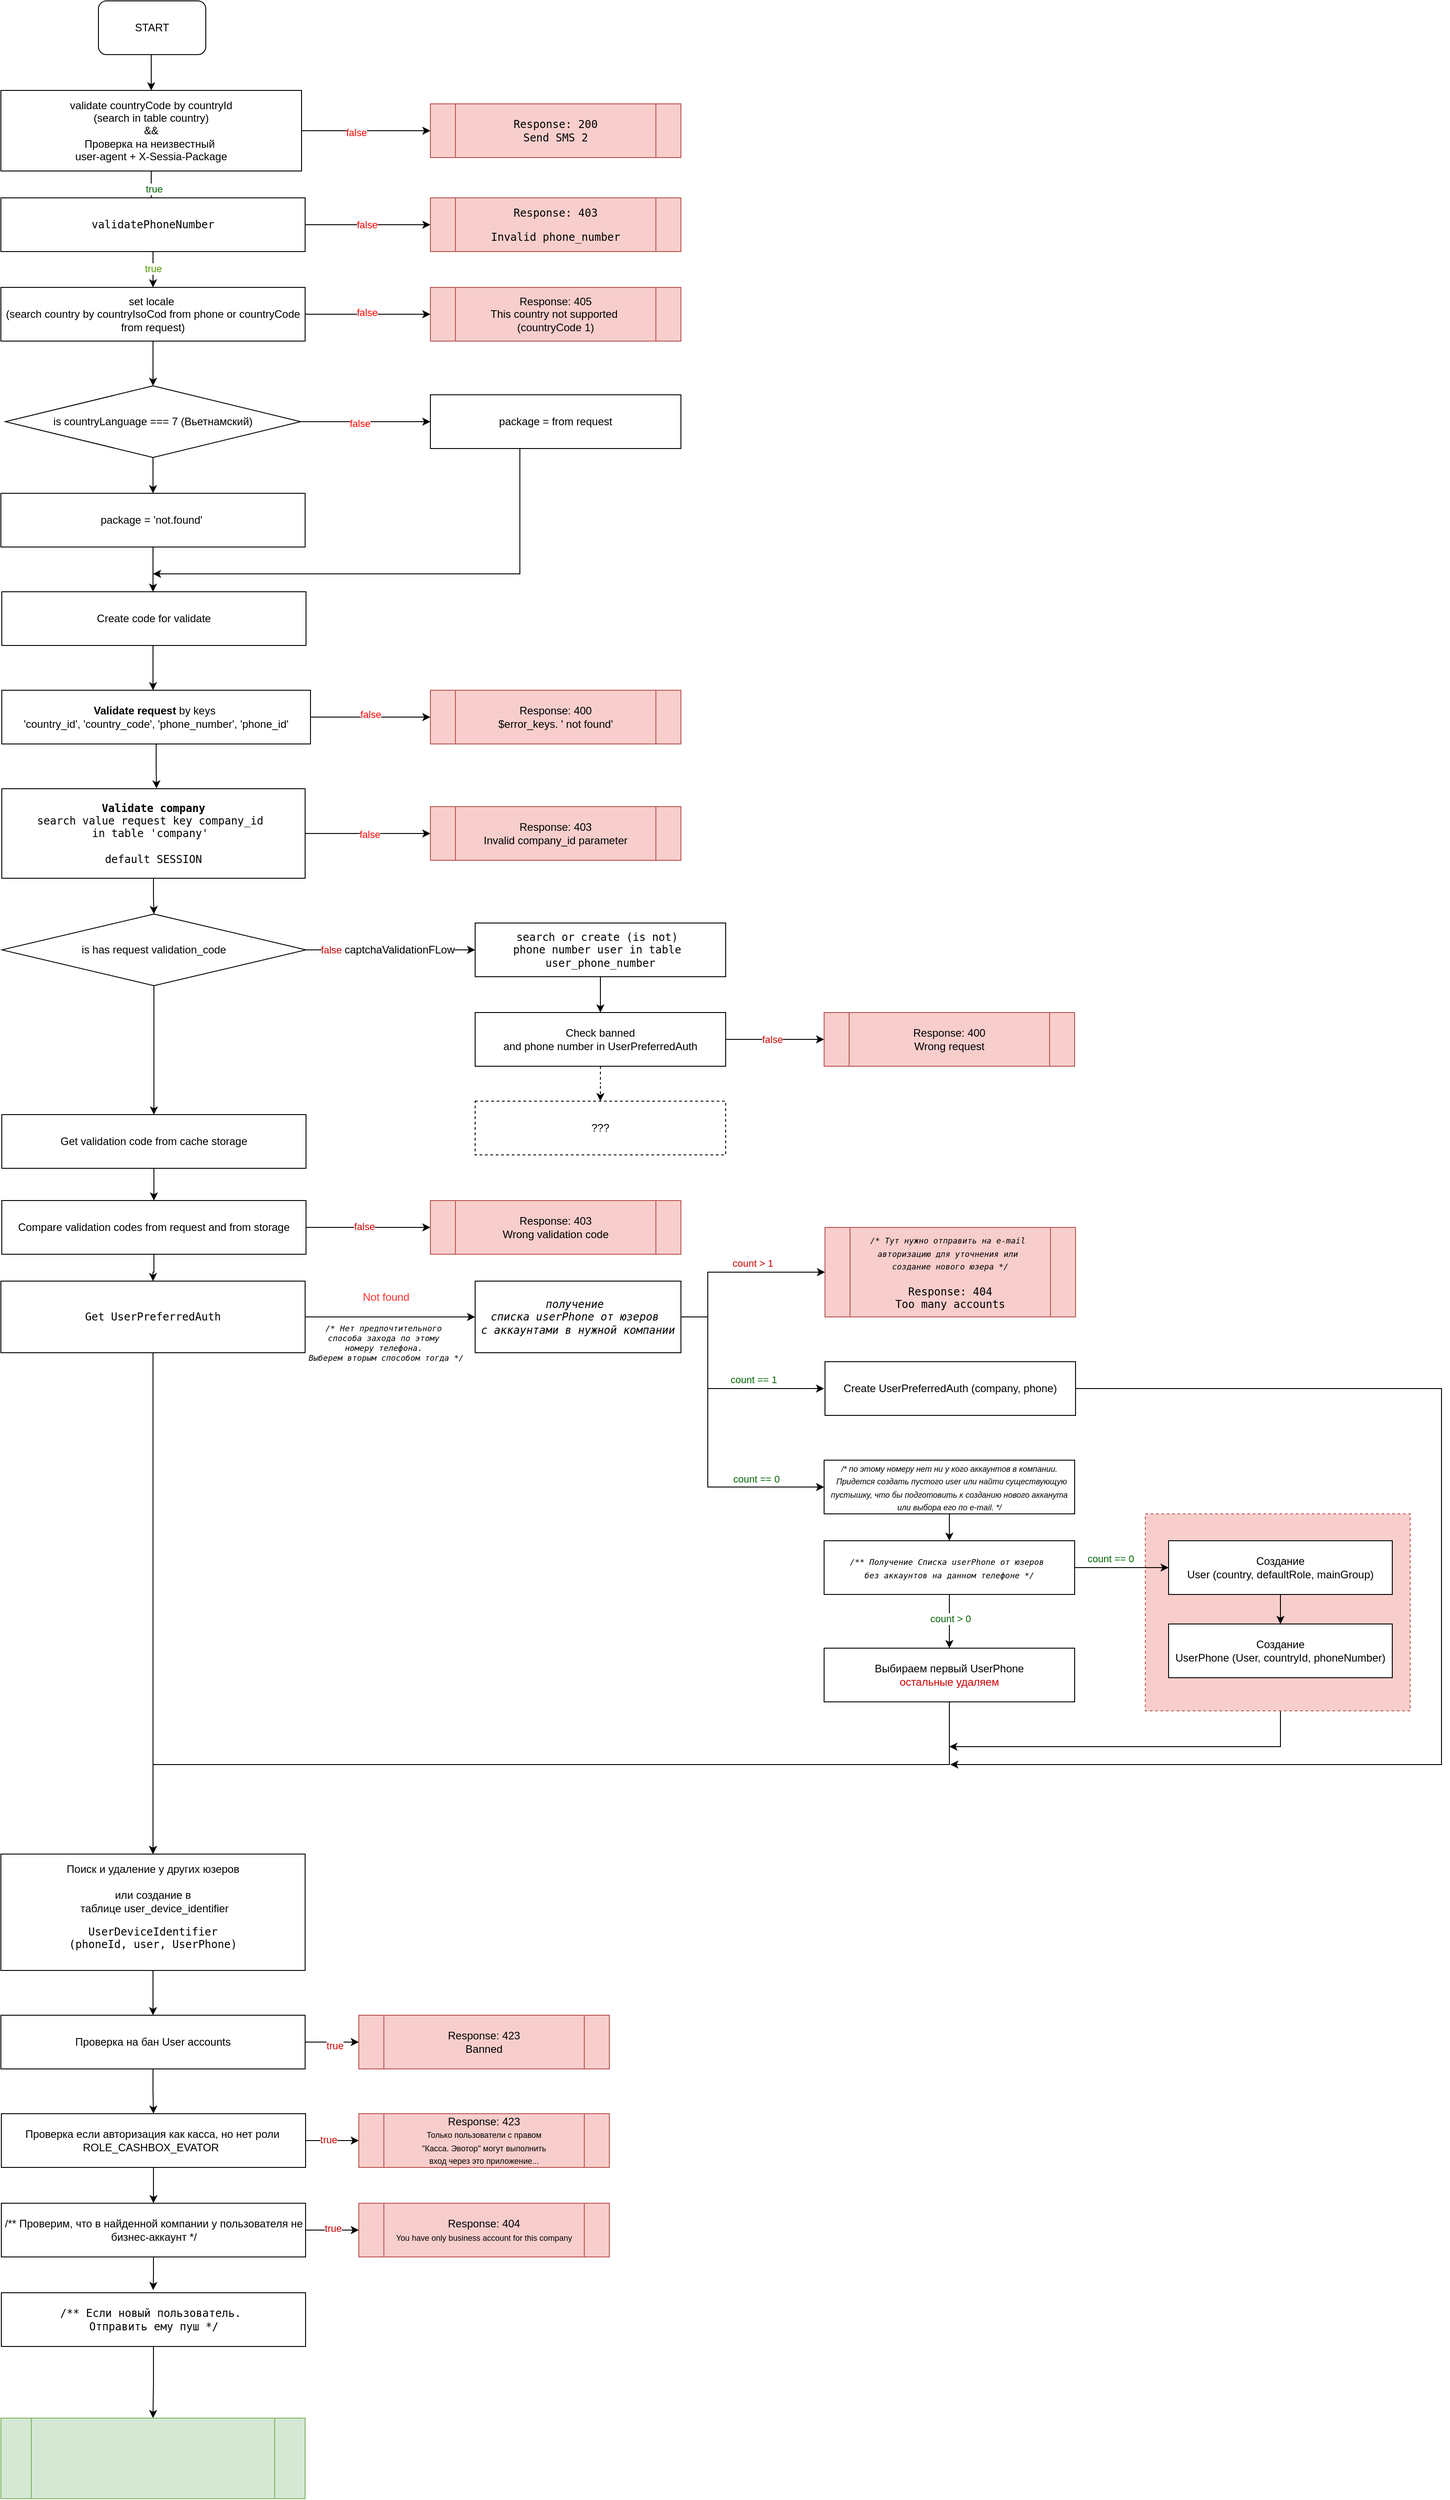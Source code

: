 <mxfile version="24.8.1">
  <diagram name="Страница — 1" id="_GZVtZzYuqf9SnXZZn6D">
    <mxGraphModel dx="1461" dy="2037" grid="1" gridSize="10" guides="1" tooltips="1" connect="1" arrows="1" fold="1" page="1" pageScale="1" pageWidth="827" pageHeight="1169" math="0" shadow="0">
      <root>
        <mxCell id="0" />
        <mxCell id="1" parent="0" />
        <mxCell id="om7WiGzX-cjyccD9I0Nw-103" style="edgeStyle=orthogonalEdgeStyle;rounded=0;orthogonalLoop=1;jettySize=auto;html=1;" edge="1" parent="1">
          <mxGeometry relative="1" as="geometry">
            <mxPoint x="1100" y="1890" as="targetPoint" />
            <mxPoint x="1481.941" y="1830" as="sourcePoint" />
            <Array as="points">
              <mxPoint x="1470" y="1830" />
              <mxPoint x="1470" y="1890" />
            </Array>
          </mxGeometry>
        </mxCell>
        <mxCell id="om7WiGzX-cjyccD9I0Nw-96" value="" style="rounded=0;whiteSpace=wrap;html=1;dashed=1;fillColor=#f8cecc;strokeColor=#b85450;" vertex="1" parent="1">
          <mxGeometry x="1319" y="1630" width="296" height="220" as="geometry" />
        </mxCell>
        <mxCell id="om7WiGzX-cjyccD9I0Nw-3" style="edgeStyle=orthogonalEdgeStyle;rounded=0;orthogonalLoop=1;jettySize=auto;html=1;entryX=0;entryY=0.5;entryDx=0;entryDy=0;" edge="1" parent="1" source="om7WiGzX-cjyccD9I0Nw-1" target="om7WiGzX-cjyccD9I0Nw-2">
          <mxGeometry relative="1" as="geometry" />
        </mxCell>
        <mxCell id="om7WiGzX-cjyccD9I0Nw-4" value="&lt;font color=&quot;#ff0000&quot;&gt;false&lt;/font&gt;" style="edgeLabel;html=1;align=center;verticalAlign=middle;resizable=0;points=[];" vertex="1" connectable="0" parent="om7WiGzX-cjyccD9I0Nw-3">
          <mxGeometry x="-0.151" y="-1" relative="1" as="geometry">
            <mxPoint y="1" as="offset" />
          </mxGeometry>
        </mxCell>
        <mxCell id="om7WiGzX-cjyccD9I0Nw-10" style="edgeStyle=orthogonalEdgeStyle;rounded=0;orthogonalLoop=1;jettySize=auto;html=1;exitX=0.5;exitY=1;exitDx=0;exitDy=0;" edge="1" parent="1" source="om7WiGzX-cjyccD9I0Nw-1">
          <mxGeometry relative="1" as="geometry">
            <mxPoint x="208" y="190" as="targetPoint" />
          </mxGeometry>
        </mxCell>
        <mxCell id="om7WiGzX-cjyccD9I0Nw-11" value="&lt;font color=&quot;#006600&quot;&gt;true&lt;/font&gt;" style="edgeLabel;html=1;align=center;verticalAlign=middle;resizable=0;points=[];" vertex="1" connectable="0" parent="om7WiGzX-cjyccD9I0Nw-10">
          <mxGeometry x="0.123" y="2" relative="1" as="geometry">
            <mxPoint y="-14" as="offset" />
          </mxGeometry>
        </mxCell>
        <mxCell id="om7WiGzX-cjyccD9I0Nw-1" value="validate countryCode by&amp;nbsp;countryId &lt;br&gt;(search in table&amp;nbsp;country&lt;span style=&quot;background-color: initial;&quot;&gt;)&lt;br&gt;&lt;/span&gt;&amp;amp;&amp;amp;&lt;br&gt;&lt;span style=&quot;background-color: initial;&quot;&gt;Проверка на неизвестный&amp;nbsp;&lt;br&gt;&lt;/span&gt;&lt;span style=&quot;background-color: initial;&quot;&gt;user-agent + X-Sessia-Package&lt;/span&gt;" style="rounded=0;whiteSpace=wrap;html=1;align=center;" vertex="1" parent="1">
          <mxGeometry x="40" y="40" width="336" height="90" as="geometry" />
        </mxCell>
        <mxCell id="om7WiGzX-cjyccD9I0Nw-2" value="&lt;div style=&quot;&quot;&gt;&lt;pre style=&quot;&quot;&gt;Response: 200&lt;br&gt;Send SMS 2&lt;/pre&gt;&lt;/div&gt;" style="shape=process;whiteSpace=wrap;html=1;backgroundOutline=1;fillColor=#f8cecc;strokeColor=#b85450;" vertex="1" parent="1">
          <mxGeometry x="520" y="55" width="280" height="60" as="geometry" />
        </mxCell>
        <mxCell id="om7WiGzX-cjyccD9I0Nw-7" style="edgeStyle=orthogonalEdgeStyle;rounded=0;orthogonalLoop=1;jettySize=auto;html=1;entryX=0;entryY=0.5;entryDx=0;entryDy=0;" edge="1" parent="1" source="om7WiGzX-cjyccD9I0Nw-5" target="om7WiGzX-cjyccD9I0Nw-6">
          <mxGeometry relative="1" as="geometry" />
        </mxCell>
        <mxCell id="om7WiGzX-cjyccD9I0Nw-8" value="&lt;font color=&quot;#ff0000&quot;&gt;false&lt;/font&gt;" style="edgeLabel;html=1;align=center;verticalAlign=middle;resizable=0;points=[];" vertex="1" connectable="0" parent="om7WiGzX-cjyccD9I0Nw-7">
          <mxGeometry x="-0.014" y="1" relative="1" as="geometry">
            <mxPoint y="1" as="offset" />
          </mxGeometry>
        </mxCell>
        <mxCell id="om7WiGzX-cjyccD9I0Nw-13" value="" style="edgeStyle=orthogonalEdgeStyle;rounded=0;orthogonalLoop=1;jettySize=auto;html=1;" edge="1" parent="1" source="om7WiGzX-cjyccD9I0Nw-5" target="om7WiGzX-cjyccD9I0Nw-12">
          <mxGeometry relative="1" as="geometry" />
        </mxCell>
        <mxCell id="om7WiGzX-cjyccD9I0Nw-14" value="&lt;font color=&quot;#4d9900&quot;&gt;true&lt;/font&gt;" style="edgeLabel;html=1;align=center;verticalAlign=middle;resizable=0;points=[];" vertex="1" connectable="0" parent="om7WiGzX-cjyccD9I0Nw-13">
          <mxGeometry x="-0.089" relative="1" as="geometry">
            <mxPoint y="1" as="offset" />
          </mxGeometry>
        </mxCell>
        <mxCell id="om7WiGzX-cjyccD9I0Nw-5" value="&lt;div style=&quot;&quot;&gt;&lt;pre style=&quot;&quot;&gt;validatePhoneNumber&lt;/pre&gt;&lt;/div&gt;" style="rounded=0;whiteSpace=wrap;html=1;" vertex="1" parent="1">
          <mxGeometry x="40" y="160" width="340" height="60" as="geometry" />
        </mxCell>
        <mxCell id="om7WiGzX-cjyccD9I0Nw-6" value="&lt;div style=&quot;&quot;&gt;&lt;pre style=&quot;&quot;&gt;Response: 403&lt;br&gt;&lt;div style=&quot;&quot;&gt;&lt;pre style=&quot;&quot;&gt;Invalid phone_number&lt;/pre&gt;&lt;/div&gt;&lt;/pre&gt;&lt;/div&gt;" style="shape=process;whiteSpace=wrap;html=1;backgroundOutline=1;fillColor=#f8cecc;strokeColor=#b85450;" vertex="1" parent="1">
          <mxGeometry x="520" y="160" width="280" height="60" as="geometry" />
        </mxCell>
        <mxCell id="om7WiGzX-cjyccD9I0Nw-16" style="edgeStyle=orthogonalEdgeStyle;rounded=0;orthogonalLoop=1;jettySize=auto;html=1;exitX=1;exitY=0.5;exitDx=0;exitDy=0;entryX=0;entryY=0.5;entryDx=0;entryDy=0;" edge="1" parent="1" source="om7WiGzX-cjyccD9I0Nw-12" target="om7WiGzX-cjyccD9I0Nw-15">
          <mxGeometry relative="1" as="geometry" />
        </mxCell>
        <mxCell id="om7WiGzX-cjyccD9I0Nw-17" value="&lt;font color=&quot;#ff0000&quot;&gt;false&lt;/font&gt;" style="edgeLabel;html=1;align=center;verticalAlign=middle;resizable=0;points=[];" vertex="1" connectable="0" parent="om7WiGzX-cjyccD9I0Nw-16">
          <mxGeometry x="-0.015" y="2" relative="1" as="geometry">
            <mxPoint as="offset" />
          </mxGeometry>
        </mxCell>
        <mxCell id="om7WiGzX-cjyccD9I0Nw-22" style="edgeStyle=orthogonalEdgeStyle;rounded=0;orthogonalLoop=1;jettySize=auto;html=1;entryX=0.5;entryY=0;entryDx=0;entryDy=0;" edge="1" parent="1" source="om7WiGzX-cjyccD9I0Nw-12" target="om7WiGzX-cjyccD9I0Nw-21">
          <mxGeometry relative="1" as="geometry" />
        </mxCell>
        <mxCell id="om7WiGzX-cjyccD9I0Nw-12" value="&lt;div style=&quot;text-align: center;&quot;&gt;&lt;span style=&quot;background-color: initial;&quot;&gt;set locale&amp;nbsp;&lt;/span&gt;&lt;/div&gt;&lt;div style=&quot;text-align: center;&quot;&gt;&lt;span style=&quot;background-color: initial;&quot;&gt;(search country by&amp;nbsp;&lt;/span&gt;&lt;span style=&quot;background-color: initial;&quot;&gt;countryIsoCod from phone or&amp;nbsp;&lt;/span&gt;&lt;span style=&quot;background-color: initial;&quot;&gt;countryCode from request&lt;/span&gt;&lt;span style=&quot;background-color: initial;&quot;&gt;)&lt;/span&gt;&lt;/div&gt;" style="rounded=0;whiteSpace=wrap;html=1;" vertex="1" parent="1">
          <mxGeometry x="40" y="260" width="340" height="60" as="geometry" />
        </mxCell>
        <mxCell id="om7WiGzX-cjyccD9I0Nw-15" value="Response: 405&lt;br&gt;&lt;span style=&quot;background-color: initial;&quot;&gt;This country not supported&amp;nbsp;&lt;br&gt;&lt;/span&gt;&lt;span style=&quot;background-color: initial;&quot;&gt;(countryCode 1)&lt;/span&gt;" style="shape=process;whiteSpace=wrap;html=1;backgroundOutline=1;align=center;fillColor=#f8cecc;strokeColor=#b85450;" vertex="1" parent="1">
          <mxGeometry x="520" y="260" width="280" height="60" as="geometry" />
        </mxCell>
        <mxCell id="om7WiGzX-cjyccD9I0Nw-29" style="edgeStyle=orthogonalEdgeStyle;rounded=0;orthogonalLoop=1;jettySize=auto;html=1;" edge="1" parent="1" source="om7WiGzX-cjyccD9I0Nw-18">
          <mxGeometry relative="1" as="geometry">
            <mxPoint x="210" y="580" as="targetPoint" />
            <Array as="points">
              <mxPoint x="620" y="580" />
            </Array>
          </mxGeometry>
        </mxCell>
        <mxCell id="om7WiGzX-cjyccD9I0Nw-18" value="&lt;span style=&quot;background-color: initial;&quot;&gt;package = from request&lt;/span&gt;" style="rounded=0;whiteSpace=wrap;html=1;" vertex="1" parent="1">
          <mxGeometry x="520" y="380" width="280" height="60" as="geometry" />
        </mxCell>
        <mxCell id="om7WiGzX-cjyccD9I0Nw-23" style="edgeStyle=orthogonalEdgeStyle;rounded=0;orthogonalLoop=1;jettySize=auto;html=1;entryX=0;entryY=0.5;entryDx=0;entryDy=0;" edge="1" parent="1" source="om7WiGzX-cjyccD9I0Nw-21" target="om7WiGzX-cjyccD9I0Nw-18">
          <mxGeometry relative="1" as="geometry" />
        </mxCell>
        <mxCell id="om7WiGzX-cjyccD9I0Nw-24" value="&lt;font color=&quot;#ff0000&quot;&gt;false&lt;/font&gt;" style="edgeLabel;html=1;align=center;verticalAlign=middle;resizable=0;points=[];" vertex="1" connectable="0" parent="om7WiGzX-cjyccD9I0Nw-23">
          <mxGeometry x="-0.09" y="-1" relative="1" as="geometry">
            <mxPoint y="1" as="offset" />
          </mxGeometry>
        </mxCell>
        <mxCell id="om7WiGzX-cjyccD9I0Nw-27" style="edgeStyle=orthogonalEdgeStyle;rounded=0;orthogonalLoop=1;jettySize=auto;html=1;" edge="1" parent="1" source="om7WiGzX-cjyccD9I0Nw-21" target="om7WiGzX-cjyccD9I0Nw-26">
          <mxGeometry relative="1" as="geometry" />
        </mxCell>
        <mxCell id="om7WiGzX-cjyccD9I0Nw-21" value="is countryLanguage === 7 (Вьетнамский&lt;span style=&quot;background-color: initial;&quot;&gt;)&lt;/span&gt;" style="rhombus;whiteSpace=wrap;html=1;" vertex="1" parent="1">
          <mxGeometry x="45" y="370" width="330" height="80" as="geometry" />
        </mxCell>
        <mxCell id="om7WiGzX-cjyccD9I0Nw-31" value="" style="edgeStyle=orthogonalEdgeStyle;rounded=0;orthogonalLoop=1;jettySize=auto;html=1;" edge="1" parent="1" source="om7WiGzX-cjyccD9I0Nw-26" target="om7WiGzX-cjyccD9I0Nw-30">
          <mxGeometry relative="1" as="geometry">
            <Array as="points">
              <mxPoint x="210" y="590" />
              <mxPoint x="210" y="590" />
            </Array>
          </mxGeometry>
        </mxCell>
        <mxCell id="om7WiGzX-cjyccD9I0Nw-26" value="&lt;div style=&quot;&quot;&gt;&lt;pre style=&quot;&quot;&gt;&lt;span style=&quot;font-family: Helvetica; text-align: start; white-space: normal;&quot;&gt;package = &#39;not.found&#39;&amp;nbsp;&lt;/span&gt;&lt;br&gt;&lt;/pre&gt;&lt;/div&gt;" style="rounded=0;whiteSpace=wrap;html=1;" vertex="1" parent="1">
          <mxGeometry x="40" y="490" width="340" height="60" as="geometry" />
        </mxCell>
        <mxCell id="om7WiGzX-cjyccD9I0Nw-39" value="" style="edgeStyle=orthogonalEdgeStyle;rounded=0;orthogonalLoop=1;jettySize=auto;html=1;" edge="1" parent="1" source="om7WiGzX-cjyccD9I0Nw-30" target="om7WiGzX-cjyccD9I0Nw-32">
          <mxGeometry relative="1" as="geometry">
            <Array as="points">
              <mxPoint x="210" y="670" />
              <mxPoint x="210" y="670" />
            </Array>
          </mxGeometry>
        </mxCell>
        <mxCell id="om7WiGzX-cjyccD9I0Nw-30" value="Create code for validate" style="rounded=0;whiteSpace=wrap;html=1;" vertex="1" parent="1">
          <mxGeometry x="41" y="600" width="340" height="60" as="geometry" />
        </mxCell>
        <mxCell id="om7WiGzX-cjyccD9I0Nw-34" style="edgeStyle=orthogonalEdgeStyle;rounded=0;orthogonalLoop=1;jettySize=auto;html=1;entryX=0;entryY=0.5;entryDx=0;entryDy=0;" edge="1" parent="1" source="om7WiGzX-cjyccD9I0Nw-32" target="om7WiGzX-cjyccD9I0Nw-33">
          <mxGeometry relative="1" as="geometry" />
        </mxCell>
        <mxCell id="om7WiGzX-cjyccD9I0Nw-35" value="&lt;font color=&quot;#ff0000&quot;&gt;false&lt;/font&gt;" style="edgeLabel;html=1;align=center;verticalAlign=middle;resizable=0;points=[];" vertex="1" connectable="0" parent="om7WiGzX-cjyccD9I0Nw-34">
          <mxGeometry y="3" relative="1" as="geometry">
            <mxPoint as="offset" />
          </mxGeometry>
        </mxCell>
        <mxCell id="om7WiGzX-cjyccD9I0Nw-41" value="" style="edgeStyle=orthogonalEdgeStyle;rounded=0;orthogonalLoop=1;jettySize=auto;html=1;entryX=0.51;entryY=-0.003;entryDx=0;entryDy=0;entryPerimeter=0;" edge="1" parent="1" source="om7WiGzX-cjyccD9I0Nw-32" target="om7WiGzX-cjyccD9I0Nw-40">
          <mxGeometry relative="1" as="geometry" />
        </mxCell>
        <mxCell id="om7WiGzX-cjyccD9I0Nw-32" value="&lt;b&gt;Validate request&lt;/b&gt; by keys&amp;nbsp;&lt;br&gt;&lt;span style=&quot;background-color: initial;&quot;&gt;&#39;country_id&#39;&lt;/span&gt;&lt;span style=&quot;background-color: initial;&quot;&gt;, &lt;/span&gt;&lt;span style=&quot;background-color: initial;&quot;&gt;&#39;country_code&#39;&lt;/span&gt;&lt;span style=&quot;background-color: initial;&quot;&gt;, &lt;/span&gt;&lt;span style=&quot;background-color: initial;&quot;&gt;&#39;phone_number&#39;&lt;/span&gt;&lt;span style=&quot;background-color: initial;&quot;&gt;, &lt;/span&gt;&lt;span style=&quot;background-color: initial;&quot;&gt;&#39;phone_id&#39;&lt;/span&gt;" style="rounded=0;whiteSpace=wrap;html=1;align=center;" vertex="1" parent="1">
          <mxGeometry x="41" y="710" width="345" height="60" as="geometry" />
        </mxCell>
        <mxCell id="om7WiGzX-cjyccD9I0Nw-33" value="Response: 400&lt;br&gt;&lt;span style=&quot;background-color: initial;&quot;&gt;$error_keys. &#39; not found&#39;&lt;/span&gt;" style="shape=process;whiteSpace=wrap;html=1;backgroundOutline=1;align=center;fillColor=#f8cecc;strokeColor=#b85450;" vertex="1" parent="1">
          <mxGeometry x="520" y="710" width="280" height="60" as="geometry" />
        </mxCell>
        <mxCell id="om7WiGzX-cjyccD9I0Nw-43" style="edgeStyle=orthogonalEdgeStyle;rounded=0;orthogonalLoop=1;jettySize=auto;html=1;entryX=0;entryY=0.5;entryDx=0;entryDy=0;" edge="1" parent="1" source="om7WiGzX-cjyccD9I0Nw-40" target="om7WiGzX-cjyccD9I0Nw-42">
          <mxGeometry relative="1" as="geometry" />
        </mxCell>
        <mxCell id="om7WiGzX-cjyccD9I0Nw-44" value="&lt;font color=&quot;#ff0000&quot;&gt;false&lt;/font&gt;" style="edgeLabel;html=1;align=center;verticalAlign=middle;resizable=0;points=[];" vertex="1" connectable="0" parent="om7WiGzX-cjyccD9I0Nw-43">
          <mxGeometry x="0.028" y="-1" relative="1" as="geometry">
            <mxPoint as="offset" />
          </mxGeometry>
        </mxCell>
        <mxCell id="om7WiGzX-cjyccD9I0Nw-48" value="" style="edgeStyle=orthogonalEdgeStyle;rounded=0;orthogonalLoop=1;jettySize=auto;html=1;" edge="1" parent="1" source="om7WiGzX-cjyccD9I0Nw-40" target="om7WiGzX-cjyccD9I0Nw-45">
          <mxGeometry relative="1" as="geometry" />
        </mxCell>
        <mxCell id="om7WiGzX-cjyccD9I0Nw-40" value="&lt;div style=&quot;&quot;&gt;&lt;pre style=&quot;&quot;&gt;&lt;b&gt;Validate company&lt;/b&gt;&lt;br&gt;search value request key company_id &lt;br&gt;in table &#39;company&#39; &lt;br/&gt;&lt;br&gt;default SESSION&lt;/pre&gt;&lt;/div&gt;" style="rounded=0;whiteSpace=wrap;html=1;" vertex="1" parent="1">
          <mxGeometry x="41" y="820" width="339" height="100" as="geometry" />
        </mxCell>
        <mxCell id="om7WiGzX-cjyccD9I0Nw-42" value="Response: 403&lt;br&gt;&lt;span style=&quot;background-color: initial;&quot;&gt;Invalid company_id parameter&lt;/span&gt;" style="shape=process;whiteSpace=wrap;html=1;backgroundOutline=1;align=center;fillColor=#f8cecc;strokeColor=#b85450;" vertex="1" parent="1">
          <mxGeometry x="520" y="840" width="280" height="60" as="geometry" />
        </mxCell>
        <mxCell id="om7WiGzX-cjyccD9I0Nw-49" value="" style="edgeStyle=orthogonalEdgeStyle;rounded=0;orthogonalLoop=1;jettySize=auto;html=1;" edge="1" parent="1" source="om7WiGzX-cjyccD9I0Nw-45" target="om7WiGzX-cjyccD9I0Nw-46">
          <mxGeometry relative="1" as="geometry" />
        </mxCell>
        <mxCell id="om7WiGzX-cjyccD9I0Nw-50" value="&lt;font color=&quot;#cc0000&quot;&gt;false&amp;nbsp;&lt;/font&gt;&lt;span style=&quot;background-color: rgb(251, 251, 251); font-size: 12px;&quot;&gt;captchaValidationFLow&lt;/span&gt;" style="edgeLabel;html=1;align=center;verticalAlign=middle;resizable=0;points=[];" vertex="1" connectable="0" parent="om7WiGzX-cjyccD9I0Nw-49">
          <mxGeometry x="-0.038" relative="1" as="geometry">
            <mxPoint as="offset" />
          </mxGeometry>
        </mxCell>
        <mxCell id="om7WiGzX-cjyccD9I0Nw-52" value="" style="edgeStyle=orthogonalEdgeStyle;rounded=0;orthogonalLoop=1;jettySize=auto;html=1;" edge="1" parent="1" source="om7WiGzX-cjyccD9I0Nw-45" target="om7WiGzX-cjyccD9I0Nw-51">
          <mxGeometry relative="1" as="geometry" />
        </mxCell>
        <mxCell id="om7WiGzX-cjyccD9I0Nw-45" value="is has request&amp;nbsp;validation_code" style="rhombus;whiteSpace=wrap;html=1;" vertex="1" parent="1">
          <mxGeometry x="41" y="960" width="340" height="80" as="geometry" />
        </mxCell>
        <mxCell id="om7WiGzX-cjyccD9I0Nw-55" value="" style="edgeStyle=orthogonalEdgeStyle;rounded=0;orthogonalLoop=1;jettySize=auto;html=1;" edge="1" parent="1" source="om7WiGzX-cjyccD9I0Nw-46" target="om7WiGzX-cjyccD9I0Nw-54">
          <mxGeometry relative="1" as="geometry" />
        </mxCell>
        <mxCell id="om7WiGzX-cjyccD9I0Nw-46" value="&lt;div style=&quot;&quot;&gt;&lt;pre style=&quot;&quot;&gt;search or create (is not) &lt;br&gt;phone number user in table &lt;br/&gt;user_phone_number&lt;/pre&gt;&lt;/div&gt;" style="rounded=0;whiteSpace=wrap;html=1;" vertex="1" parent="1">
          <mxGeometry x="570" y="970" width="280" height="60" as="geometry" />
        </mxCell>
        <mxCell id="om7WiGzX-cjyccD9I0Nw-66" value="" style="edgeStyle=orthogonalEdgeStyle;rounded=0;orthogonalLoop=1;jettySize=auto;html=1;" edge="1" parent="1" source="om7WiGzX-cjyccD9I0Nw-51" target="om7WiGzX-cjyccD9I0Nw-65">
          <mxGeometry relative="1" as="geometry" />
        </mxCell>
        <mxCell id="om7WiGzX-cjyccD9I0Nw-51" value="Get validation code from cache storage" style="rounded=0;whiteSpace=wrap;html=1;" vertex="1" parent="1">
          <mxGeometry x="41" y="1184" width="340" height="60" as="geometry" />
        </mxCell>
        <mxCell id="om7WiGzX-cjyccD9I0Nw-57" style="edgeStyle=orthogonalEdgeStyle;rounded=0;orthogonalLoop=1;jettySize=auto;html=1;entryX=0;entryY=0.5;entryDx=0;entryDy=0;" edge="1" parent="1" source="om7WiGzX-cjyccD9I0Nw-54" target="om7WiGzX-cjyccD9I0Nw-56">
          <mxGeometry relative="1" as="geometry" />
        </mxCell>
        <mxCell id="om7WiGzX-cjyccD9I0Nw-58" value="&lt;font color=&quot;#cc0000&quot;&gt;false&lt;/font&gt;" style="edgeLabel;html=1;align=center;verticalAlign=middle;resizable=0;points=[];" vertex="1" connectable="0" parent="om7WiGzX-cjyccD9I0Nw-57">
          <mxGeometry x="-0.056" relative="1" as="geometry">
            <mxPoint as="offset" />
          </mxGeometry>
        </mxCell>
        <mxCell id="om7WiGzX-cjyccD9I0Nw-60" value="" style="edgeStyle=orthogonalEdgeStyle;rounded=0;orthogonalLoop=1;jettySize=auto;html=1;dashed=1;" edge="1" parent="1" source="om7WiGzX-cjyccD9I0Nw-54" target="om7WiGzX-cjyccD9I0Nw-59">
          <mxGeometry relative="1" as="geometry" />
        </mxCell>
        <mxCell id="om7WiGzX-cjyccD9I0Nw-54" value="Check banned&lt;br&gt;and phone number in&amp;nbsp;UserPreferredAuth" style="rounded=0;whiteSpace=wrap;html=1;align=center;" vertex="1" parent="1">
          <mxGeometry x="570" y="1070" width="280" height="60" as="geometry" />
        </mxCell>
        <mxCell id="om7WiGzX-cjyccD9I0Nw-56" value="Response: 400&lt;br&gt;&lt;span style=&quot;background-color: initial;&quot;&gt;Wrong request&lt;/span&gt;" style="shape=process;whiteSpace=wrap;html=1;backgroundOutline=1;align=center;fillColor=#f8cecc;strokeColor=#b85450;" vertex="1" parent="1">
          <mxGeometry x="960" y="1070" width="280" height="60" as="geometry" />
        </mxCell>
        <mxCell id="om7WiGzX-cjyccD9I0Nw-59" value="???" style="rounded=0;whiteSpace=wrap;html=1;dashed=1;" vertex="1" parent="1">
          <mxGeometry x="570" y="1169" width="280" height="60" as="geometry" />
        </mxCell>
        <mxCell id="om7WiGzX-cjyccD9I0Nw-61" value="" style="endArrow=classic;html=1;rounded=0;entryX=0.5;entryY=0;entryDx=0;entryDy=0;" edge="1" parent="1" target="om7WiGzX-cjyccD9I0Nw-1">
          <mxGeometry width="50" height="50" relative="1" as="geometry">
            <mxPoint x="208" as="sourcePoint" />
            <mxPoint x="190" y="-150" as="targetPoint" />
          </mxGeometry>
        </mxCell>
        <mxCell id="om7WiGzX-cjyccD9I0Nw-62" value="START" style="rounded=1;whiteSpace=wrap;html=1;" vertex="1" parent="1">
          <mxGeometry x="149" y="-60" width="120" height="60" as="geometry" />
        </mxCell>
        <mxCell id="om7WiGzX-cjyccD9I0Nw-68" style="edgeStyle=orthogonalEdgeStyle;rounded=0;orthogonalLoop=1;jettySize=auto;html=1;" edge="1" parent="1" source="om7WiGzX-cjyccD9I0Nw-65" target="om7WiGzX-cjyccD9I0Nw-67">
          <mxGeometry relative="1" as="geometry" />
        </mxCell>
        <mxCell id="om7WiGzX-cjyccD9I0Nw-135" value="&lt;font color=&quot;#cc0000&quot;&gt;false&lt;/font&gt;" style="edgeLabel;html=1;align=center;verticalAlign=middle;resizable=0;points=[];" vertex="1" connectable="0" parent="om7WiGzX-cjyccD9I0Nw-68">
          <mxGeometry x="-0.079" y="1" relative="1" as="geometry">
            <mxPoint x="1" as="offset" />
          </mxGeometry>
        </mxCell>
        <mxCell id="om7WiGzX-cjyccD9I0Nw-70" value="" style="edgeStyle=orthogonalEdgeStyle;rounded=0;orthogonalLoop=1;jettySize=auto;html=1;" edge="1" parent="1" source="om7WiGzX-cjyccD9I0Nw-65" target="om7WiGzX-cjyccD9I0Nw-69">
          <mxGeometry relative="1" as="geometry" />
        </mxCell>
        <mxCell id="om7WiGzX-cjyccD9I0Nw-65" value="Compare validation codes from request and from storage" style="rounded=0;whiteSpace=wrap;html=1;" vertex="1" parent="1">
          <mxGeometry x="41" y="1280" width="340" height="60" as="geometry" />
        </mxCell>
        <mxCell id="om7WiGzX-cjyccD9I0Nw-67" value="Response: 403&lt;br&gt;&lt;span style=&quot;background-color: initial;&quot;&gt;Wrong validation code&lt;/span&gt;" style="shape=process;whiteSpace=wrap;html=1;backgroundOutline=1;align=center;fillColor=#f8cecc;strokeColor=#b85450;" vertex="1" parent="1">
          <mxGeometry x="520" y="1280" width="280" height="60" as="geometry" />
        </mxCell>
        <mxCell id="om7WiGzX-cjyccD9I0Nw-72" style="edgeStyle=orthogonalEdgeStyle;rounded=0;orthogonalLoop=1;jettySize=auto;html=1;entryX=0;entryY=0.5;entryDx=0;entryDy=0;" edge="1" parent="1" source="om7WiGzX-cjyccD9I0Nw-69" target="om7WiGzX-cjyccD9I0Nw-71">
          <mxGeometry relative="1" as="geometry" />
        </mxCell>
        <mxCell id="om7WiGzX-cjyccD9I0Nw-73" value="&lt;font color=&quot;#ff3333&quot; style=&quot;font-size: 12px;&quot;&gt;Not found&lt;br&gt;&lt;br&gt;&lt;/font&gt;&lt;div style=&quot;font-size: 9px;&quot;&gt;&lt;pre style=&quot;&quot;&gt;&lt;font style=&quot;font-size: 9px;&quot;&gt;&lt;i&gt;/* Нет предпочтительного &lt;br&gt;способа захода по этому &lt;br&gt;номеру телефона. &lt;br&gt;Выберем вторым способом тогда */&lt;/i&gt;&lt;/font&gt;&lt;/pre&gt;&lt;/div&gt;" style="edgeLabel;html=1;align=center;verticalAlign=middle;resizable=0;points=[];labelBackgroundColor=none;" vertex="1" connectable="0" parent="om7WiGzX-cjyccD9I0Nw-72">
          <mxGeometry x="-0.051" relative="1" as="geometry">
            <mxPoint y="15" as="offset" />
          </mxGeometry>
        </mxCell>
        <mxCell id="om7WiGzX-cjyccD9I0Nw-107" style="edgeStyle=orthogonalEdgeStyle;rounded=0;orthogonalLoop=1;jettySize=auto;html=1;entryX=0.5;entryY=0;entryDx=0;entryDy=0;" edge="1" parent="1" source="om7WiGzX-cjyccD9I0Nw-69" target="om7WiGzX-cjyccD9I0Nw-101">
          <mxGeometry relative="1" as="geometry" />
        </mxCell>
        <mxCell id="om7WiGzX-cjyccD9I0Nw-69" value="&lt;div style=&quot;&quot;&gt;&lt;pre style=&quot;&quot;&gt;Get UserPreferredAuth&lt;/pre&gt;&lt;/div&gt;" style="rounded=0;whiteSpace=wrap;html=1;" vertex="1" parent="1">
          <mxGeometry x="40" y="1370" width="340" height="80" as="geometry" />
        </mxCell>
        <mxCell id="om7WiGzX-cjyccD9I0Nw-76" style="edgeStyle=orthogonalEdgeStyle;rounded=0;orthogonalLoop=1;jettySize=auto;html=1;exitX=1;exitY=0.5;exitDx=0;exitDy=0;entryX=0;entryY=0.5;entryDx=0;entryDy=0;" edge="1" parent="1" source="om7WiGzX-cjyccD9I0Nw-71" target="om7WiGzX-cjyccD9I0Nw-75">
          <mxGeometry relative="1" as="geometry">
            <Array as="points">
              <mxPoint x="830" y="1410" />
              <mxPoint x="830" y="1360" />
            </Array>
          </mxGeometry>
        </mxCell>
        <mxCell id="om7WiGzX-cjyccD9I0Nw-77" value="&lt;font color=&quot;#cc0000&quot;&gt;count &amp;gt; 1&lt;/font&gt;" style="edgeLabel;html=1;align=center;verticalAlign=middle;resizable=0;points=[];" vertex="1" connectable="0" parent="om7WiGzX-cjyccD9I0Nw-76">
          <mxGeometry x="-0.498" y="3" relative="1" as="geometry">
            <mxPoint x="53" y="-37" as="offset" />
          </mxGeometry>
        </mxCell>
        <mxCell id="om7WiGzX-cjyccD9I0Nw-80" style="edgeStyle=orthogonalEdgeStyle;rounded=0;orthogonalLoop=1;jettySize=auto;html=1;" edge="1" parent="1">
          <mxGeometry relative="1" as="geometry">
            <mxPoint x="800" y="1420.0" as="sourcePoint" />
            <mxPoint x="960" y="1490" as="targetPoint" />
            <Array as="points">
              <mxPoint x="800" y="1410" />
              <mxPoint x="830" y="1410" />
              <mxPoint x="830" y="1490" />
            </Array>
          </mxGeometry>
        </mxCell>
        <mxCell id="om7WiGzX-cjyccD9I0Nw-87" value="&lt;span style=&quot;color: rgb(0, 102, 0);&quot;&gt;count == 1&lt;/span&gt;" style="edgeLabel;html=1;align=center;verticalAlign=middle;resizable=0;points=[];" vertex="1" connectable="0" parent="om7WiGzX-cjyccD9I0Nw-80">
          <mxGeometry x="0.404" y="-2" relative="1" as="geometry">
            <mxPoint x="-5" y="-12" as="offset" />
          </mxGeometry>
        </mxCell>
        <mxCell id="om7WiGzX-cjyccD9I0Nw-71" value="&lt;div style=&quot;&quot;&gt;&lt;pre style=&quot;&quot;&gt;&lt;i&gt;получение &lt;br&gt;списка userPhone от юзеров &lt;br&gt;с аккаунтами в нужной компании&lt;/i&gt;&lt;/pre&gt;&lt;/div&gt;" style="rounded=0;whiteSpace=wrap;html=1;" vertex="1" parent="1">
          <mxGeometry x="570" y="1370" width="230" height="80" as="geometry" />
        </mxCell>
        <mxCell id="om7WiGzX-cjyccD9I0Nw-75" value="&lt;div style=&quot;&quot;&gt;&lt;pre style=&quot;&quot;&gt;&lt;font style=&quot;font-size: 9px;&quot;&gt;&lt;i&gt;/* Тут нужно отправить на e-mail &lt;br&gt;авторизацию для уточнения или &lt;br&gt;создание нового юзера */&lt;br&gt;&lt;/i&gt;&lt;/font&gt;&lt;i&gt;&lt;br&gt;&lt;/i&gt;Response: 404&lt;br&gt;Too many accounts&lt;/pre&gt;&lt;/div&gt;" style="shape=process;whiteSpace=wrap;html=1;backgroundOutline=1;align=center;fillColor=#f8cecc;strokeColor=#b85450;" vertex="1" parent="1">
          <mxGeometry x="961" y="1310" width="280" height="100" as="geometry" />
        </mxCell>
        <mxCell id="om7WiGzX-cjyccD9I0Nw-79" value="Create&amp;nbsp;UserPreferredAuth (company, phone)" style="rounded=0;whiteSpace=wrap;html=1;" vertex="1" parent="1">
          <mxGeometry x="961" y="1460" width="280" height="60" as="geometry" />
        </mxCell>
        <mxCell id="om7WiGzX-cjyccD9I0Nw-90" style="edgeStyle=orthogonalEdgeStyle;rounded=0;orthogonalLoop=1;jettySize=auto;html=1;entryX=0.5;entryY=0;entryDx=0;entryDy=0;" edge="1" parent="1" source="om7WiGzX-cjyccD9I0Nw-82" target="om7WiGzX-cjyccD9I0Nw-89">
          <mxGeometry relative="1" as="geometry" />
        </mxCell>
        <mxCell id="om7WiGzX-cjyccD9I0Nw-82" value="&lt;i style=&quot;font-size: 9px;&quot;&gt;&lt;font style=&quot;font-size: 9px;&quot;&gt;/*&amp;nbsp;по этому номеру нет ни у кого аккаунтов в компании.&lt;br&gt;&lt;/font&gt;&lt;/i&gt;&lt;i style=&quot;font-size: 9px; background-color: initial;&quot;&gt;&amp;nbsp; Придется создать пустого user или найти существующую пустышку, что бы подготовить к созданию нового акканута или выбора его по e-mail. */&lt;/i&gt;" style="rounded=0;whiteSpace=wrap;html=1;" vertex="1" parent="1">
          <mxGeometry x="960" y="1570" width="280" height="60" as="geometry" />
        </mxCell>
        <mxCell id="om7WiGzX-cjyccD9I0Nw-92" style="edgeStyle=orthogonalEdgeStyle;rounded=0;orthogonalLoop=1;jettySize=auto;html=1;entryX=0;entryY=0.5;entryDx=0;entryDy=0;" edge="1" parent="1" source="om7WiGzX-cjyccD9I0Nw-89" target="om7WiGzX-cjyccD9I0Nw-91">
          <mxGeometry relative="1" as="geometry" />
        </mxCell>
        <mxCell id="om7WiGzX-cjyccD9I0Nw-93" value="&lt;span style=&quot;color: rgb(0, 102, 0);&quot;&gt;count == 0&lt;/span&gt;" style="edgeLabel;html=1;align=center;verticalAlign=middle;resizable=0;points=[];" vertex="1" connectable="0" parent="om7WiGzX-cjyccD9I0Nw-92">
          <mxGeometry x="0.119" y="2" relative="1" as="geometry">
            <mxPoint x="-19" y="-8" as="offset" />
          </mxGeometry>
        </mxCell>
        <mxCell id="om7WiGzX-cjyccD9I0Nw-99" value="" style="edgeStyle=orthogonalEdgeStyle;rounded=0;orthogonalLoop=1;jettySize=auto;html=1;" edge="1" parent="1" source="om7WiGzX-cjyccD9I0Nw-89" target="om7WiGzX-cjyccD9I0Nw-97">
          <mxGeometry relative="1" as="geometry" />
        </mxCell>
        <mxCell id="om7WiGzX-cjyccD9I0Nw-100" value="&lt;font color=&quot;#006600&quot;&gt;count &amp;gt; 0&lt;/font&gt;" style="edgeLabel;html=1;align=center;verticalAlign=middle;resizable=0;points=[];" vertex="1" connectable="0" parent="om7WiGzX-cjyccD9I0Nw-99">
          <mxGeometry x="-0.107" y="1" relative="1" as="geometry">
            <mxPoint as="offset" />
          </mxGeometry>
        </mxCell>
        <mxCell id="om7WiGzX-cjyccD9I0Nw-89" value="&lt;div style=&quot;&quot;&gt;&lt;pre style=&quot;&quot;&gt;&lt;i&gt;&lt;font style=&quot;font-size: 9px;&quot;&gt;/** Получение Cписка userPhone от юзеров &lt;br&gt;без аккаунтов на данном телефоне */&lt;/font&gt;&lt;/i&gt;&lt;/pre&gt;&lt;/div&gt;" style="rounded=0;whiteSpace=wrap;html=1;" vertex="1" parent="1">
          <mxGeometry x="960" y="1660" width="280" height="60" as="geometry" />
        </mxCell>
        <mxCell id="om7WiGzX-cjyccD9I0Nw-95" style="edgeStyle=orthogonalEdgeStyle;rounded=0;orthogonalLoop=1;jettySize=auto;html=1;entryX=0.5;entryY=0;entryDx=0;entryDy=0;" edge="1" parent="1" source="om7WiGzX-cjyccD9I0Nw-91" target="om7WiGzX-cjyccD9I0Nw-94">
          <mxGeometry relative="1" as="geometry" />
        </mxCell>
        <mxCell id="om7WiGzX-cjyccD9I0Nw-91" value="Создание &lt;br&gt;User (country, defaultRole, mainGroup)" style="rounded=0;whiteSpace=wrap;html=1;" vertex="1" parent="1">
          <mxGeometry x="1345" y="1660" width="250" height="60" as="geometry" />
        </mxCell>
        <mxCell id="om7WiGzX-cjyccD9I0Nw-94" value="Создание &lt;br&gt;UserPhone&amp;nbsp;(User, countryId, phoneNumber)" style="rounded=0;whiteSpace=wrap;html=1;align=center;" vertex="1" parent="1">
          <mxGeometry x="1345" y="1753" width="250" height="60" as="geometry" />
        </mxCell>
        <mxCell id="om7WiGzX-cjyccD9I0Nw-102" style="edgeStyle=orthogonalEdgeStyle;rounded=0;orthogonalLoop=1;jettySize=auto;html=1;entryX=0.5;entryY=0;entryDx=0;entryDy=0;" edge="1" parent="1" source="om7WiGzX-cjyccD9I0Nw-97" target="om7WiGzX-cjyccD9I0Nw-101">
          <mxGeometry relative="1" as="geometry">
            <Array as="points">
              <mxPoint x="1100" y="1910" />
              <mxPoint x="210" y="1910" />
            </Array>
          </mxGeometry>
        </mxCell>
        <mxCell id="om7WiGzX-cjyccD9I0Nw-106" value="&lt;div&gt;&lt;br&gt;&lt;/div&gt;&lt;div&gt;&lt;br&gt;&lt;/div&gt;" style="edgeLabel;html=1;align=center;verticalAlign=middle;resizable=0;points=[];" vertex="1" connectable="0" parent="om7WiGzX-cjyccD9I0Nw-102">
          <mxGeometry x="0.928" y="6" relative="1" as="geometry">
            <mxPoint y="-1" as="offset" />
          </mxGeometry>
        </mxCell>
        <mxCell id="om7WiGzX-cjyccD9I0Nw-97" value="Выбираем первый UserPhone&lt;br&gt;&lt;font color=&quot;#cc0000&quot;&gt;остальные удаляем&lt;/font&gt;" style="rounded=0;whiteSpace=wrap;html=1;" vertex="1" parent="1">
          <mxGeometry x="960" y="1780" width="280" height="60" as="geometry" />
        </mxCell>
        <mxCell id="om7WiGzX-cjyccD9I0Nw-113" style="edgeStyle=orthogonalEdgeStyle;rounded=0;orthogonalLoop=1;jettySize=auto;html=1;entryX=0.5;entryY=0;entryDx=0;entryDy=0;" edge="1" parent="1" source="om7WiGzX-cjyccD9I0Nw-101" target="om7WiGzX-cjyccD9I0Nw-108">
          <mxGeometry relative="1" as="geometry" />
        </mxCell>
        <mxCell id="om7WiGzX-cjyccD9I0Nw-101" value="Поиск и удаление у других юзеров&lt;br&gt;&lt;br&gt;или создание в&lt;br&gt;&amp;nbsp;таблице&amp;nbsp;user_device_identifier&lt;br&gt;&lt;div style=&quot;&quot;&gt;&lt;pre style=&quot;&quot;&gt;UserDeviceIdentifier&lt;br&gt;(phoneId, user, UserPhone)&lt;/pre&gt;&lt;/div&gt;" style="rounded=0;whiteSpace=wrap;html=1;align=center;" vertex="1" parent="1">
          <mxGeometry x="40" y="2010" width="340" height="130" as="geometry" />
        </mxCell>
        <mxCell id="om7WiGzX-cjyccD9I0Nw-111" style="edgeStyle=orthogonalEdgeStyle;rounded=0;orthogonalLoop=1;jettySize=auto;html=1;entryX=0;entryY=0.5;entryDx=0;entryDy=0;" edge="1" parent="1" source="om7WiGzX-cjyccD9I0Nw-108" target="om7WiGzX-cjyccD9I0Nw-110">
          <mxGeometry relative="1" as="geometry" />
        </mxCell>
        <mxCell id="om7WiGzX-cjyccD9I0Nw-112" value="&lt;font color=&quot;#cc0000&quot;&gt;true&lt;/font&gt;" style="edgeLabel;html=1;align=center;verticalAlign=middle;resizable=0;points=[];" vertex="1" connectable="0" parent="om7WiGzX-cjyccD9I0Nw-111">
          <mxGeometry x="0.044" y="-4" relative="1" as="geometry">
            <mxPoint x="1" as="offset" />
          </mxGeometry>
        </mxCell>
        <mxCell id="om7WiGzX-cjyccD9I0Nw-118" style="edgeStyle=orthogonalEdgeStyle;rounded=0;orthogonalLoop=1;jettySize=auto;html=1;entryX=0.5;entryY=0;entryDx=0;entryDy=0;" edge="1" parent="1" source="om7WiGzX-cjyccD9I0Nw-108" target="om7WiGzX-cjyccD9I0Nw-114">
          <mxGeometry relative="1" as="geometry" />
        </mxCell>
        <mxCell id="om7WiGzX-cjyccD9I0Nw-108" value="Проверка на бан User accounts" style="rounded=0;whiteSpace=wrap;html=1;" vertex="1" parent="1">
          <mxGeometry x="40" y="2190" width="340" height="60" as="geometry" />
        </mxCell>
        <mxCell id="om7WiGzX-cjyccD9I0Nw-110" value="Response: 423&lt;br&gt;&lt;span style=&quot;background-color: initial;&quot;&gt;Banned&lt;/span&gt;" style="shape=process;whiteSpace=wrap;html=1;backgroundOutline=1;align=center;fillColor=#f8cecc;strokeColor=#b85450;" vertex="1" parent="1">
          <mxGeometry x="440" y="2190" width="280" height="60" as="geometry" />
        </mxCell>
        <mxCell id="om7WiGzX-cjyccD9I0Nw-116" style="edgeStyle=orthogonalEdgeStyle;rounded=0;orthogonalLoop=1;jettySize=auto;html=1;" edge="1" parent="1" source="om7WiGzX-cjyccD9I0Nw-114" target="om7WiGzX-cjyccD9I0Nw-115">
          <mxGeometry relative="1" as="geometry" />
        </mxCell>
        <mxCell id="om7WiGzX-cjyccD9I0Nw-117" value="&lt;font color=&quot;#cc0000&quot;&gt;true&lt;/font&gt;" style="edgeLabel;html=1;align=center;verticalAlign=middle;resizable=0;points=[];" vertex="1" connectable="0" parent="om7WiGzX-cjyccD9I0Nw-116">
          <mxGeometry x="-0.164" y="1" relative="1" as="geometry">
            <mxPoint as="offset" />
          </mxGeometry>
        </mxCell>
        <mxCell id="om7WiGzX-cjyccD9I0Nw-123" style="edgeStyle=orthogonalEdgeStyle;rounded=0;orthogonalLoop=1;jettySize=auto;html=1;entryX=0.5;entryY=0;entryDx=0;entryDy=0;" edge="1" parent="1" source="om7WiGzX-cjyccD9I0Nw-114" target="om7WiGzX-cjyccD9I0Nw-119">
          <mxGeometry relative="1" as="geometry" />
        </mxCell>
        <mxCell id="om7WiGzX-cjyccD9I0Nw-114" value="Проверка если авторизация как касса, но нет роли&amp;nbsp;&lt;br&gt;ROLE_CASHBOX_EVATOR&amp;nbsp;&amp;nbsp;" style="rounded=0;whiteSpace=wrap;html=1;align=center;" vertex="1" parent="1">
          <mxGeometry x="40.5" y="2300" width="340" height="60" as="geometry" />
        </mxCell>
        <mxCell id="om7WiGzX-cjyccD9I0Nw-115" value="&lt;font style=&quot;font-size: 12px;&quot;&gt;Response: 423&lt;br&gt;&lt;/font&gt;&lt;span style=&quot;font-size: 9px; background-color: initial;&quot;&gt;Только пользователи с правом&lt;br&gt;&lt;/span&gt;&lt;span style=&quot;font-size: 9px; background-color: initial;&quot;&gt;&quot;Касса. Эвотор&quot; могут выполнить&lt;br&gt;&lt;/span&gt;&lt;span style=&quot;font-size: 9px; background-color: initial;&quot;&gt;вход через это приложение...&lt;/span&gt;" style="shape=process;whiteSpace=wrap;html=1;backgroundOutline=1;align=center;fillColor=#f8cecc;strokeColor=#b85450;" vertex="1" parent="1">
          <mxGeometry x="440" y="2300" width="280" height="60" as="geometry" />
        </mxCell>
        <mxCell id="om7WiGzX-cjyccD9I0Nw-121" style="edgeStyle=orthogonalEdgeStyle;rounded=0;orthogonalLoop=1;jettySize=auto;html=1;entryX=0;entryY=0.5;entryDx=0;entryDy=0;" edge="1" parent="1" source="om7WiGzX-cjyccD9I0Nw-119" target="om7WiGzX-cjyccD9I0Nw-120">
          <mxGeometry relative="1" as="geometry" />
        </mxCell>
        <mxCell id="om7WiGzX-cjyccD9I0Nw-122" value="&lt;font color=&quot;#cc0000&quot;&gt;true&lt;/font&gt;" style="edgeLabel;html=1;align=center;verticalAlign=middle;resizable=0;points=[];" vertex="1" connectable="0" parent="om7WiGzX-cjyccD9I0Nw-121">
          <mxGeometry x="0.01" y="2" relative="1" as="geometry">
            <mxPoint as="offset" />
          </mxGeometry>
        </mxCell>
        <mxCell id="om7WiGzX-cjyccD9I0Nw-119" value="/**&amp;nbsp;Проверим, что в найденной компании у пользователя не бизнес-аккаунт */" style="rounded=0;whiteSpace=wrap;html=1;align=center;" vertex="1" parent="1">
          <mxGeometry x="40.5" y="2400" width="340" height="60" as="geometry" />
        </mxCell>
        <mxCell id="om7WiGzX-cjyccD9I0Nw-120" value="&lt;font style=&quot;font-size: 12px;&quot;&gt;Response: 404&lt;br&gt;&lt;/font&gt;&lt;span style=&quot;font-size: 9px; background-color: initial;&quot;&gt;You have only business account for this company&lt;/span&gt;" style="shape=process;whiteSpace=wrap;html=1;backgroundOutline=1;align=center;fillColor=#f8cecc;strokeColor=#b85450;" vertex="1" parent="1">
          <mxGeometry x="440" y="2400" width="280" height="60" as="geometry" />
        </mxCell>
        <mxCell id="om7WiGzX-cjyccD9I0Nw-129" style="edgeStyle=orthogonalEdgeStyle;rounded=0;orthogonalLoop=1;jettySize=auto;html=1;exitX=0.5;exitY=1;exitDx=0;exitDy=0;entryX=0.5;entryY=0;entryDx=0;entryDy=0;" edge="1" parent="1" source="om7WiGzX-cjyccD9I0Nw-124" target="om7WiGzX-cjyccD9I0Nw-128">
          <mxGeometry relative="1" as="geometry" />
        </mxCell>
        <mxCell id="om7WiGzX-cjyccD9I0Nw-124" value="&lt;div style=&quot;&quot;&gt;&lt;pre style=&quot;&quot;&gt;/** Если новый пользователь. &lt;br/&gt;Отправить ему пуш */&lt;/pre&gt;&lt;/div&gt;" style="rounded=0;whiteSpace=wrap;html=1;align=center;" vertex="1" parent="1">
          <mxGeometry x="40.5" y="2500" width="340" height="60" as="geometry" />
        </mxCell>
        <mxCell id="om7WiGzX-cjyccD9I0Nw-127" style="edgeStyle=orthogonalEdgeStyle;rounded=0;orthogonalLoop=1;jettySize=auto;html=1;entryX=0.499;entryY=-0.05;entryDx=0;entryDy=0;entryPerimeter=0;" edge="1" parent="1" source="om7WiGzX-cjyccD9I0Nw-119" target="om7WiGzX-cjyccD9I0Nw-124">
          <mxGeometry relative="1" as="geometry" />
        </mxCell>
        <mxCell id="om7WiGzX-cjyccD9I0Nw-128" value="" style="shape=process;whiteSpace=wrap;html=1;backgroundOutline=1;fillColor=#d5e8d4;strokeColor=#82b366;" vertex="1" parent="1">
          <mxGeometry x="40" y="2640" width="340" height="90" as="geometry" />
        </mxCell>
        <mxCell id="om7WiGzX-cjyccD9I0Nw-132" value="" style="endArrow=classic;html=1;rounded=0;entryX=0;entryY=0.5;entryDx=0;entryDy=0;" edge="1" parent="1" target="om7WiGzX-cjyccD9I0Nw-82">
          <mxGeometry width="50" height="50" relative="1" as="geometry">
            <mxPoint x="830" y="1490" as="sourcePoint" />
            <mxPoint x="1120" y="1580" as="targetPoint" />
            <Array as="points">
              <mxPoint x="830" y="1600" />
            </Array>
          </mxGeometry>
        </mxCell>
        <mxCell id="om7WiGzX-cjyccD9I0Nw-133" value="&lt;span style=&quot;color: rgb(0, 102, 0);&quot;&gt;count == 0&lt;/span&gt;" style="edgeLabel;html=1;align=center;verticalAlign=middle;resizable=0;points=[];" vertex="1" connectable="0" parent="1">
          <mxGeometry x="880.002" y="1590.004" as="geometry">
            <mxPoint x="4" y="1" as="offset" />
          </mxGeometry>
        </mxCell>
        <mxCell id="om7WiGzX-cjyccD9I0Nw-134" value="" style="endArrow=classic;html=1;rounded=0;exitX=1;exitY=0.5;exitDx=0;exitDy=0;" edge="1" parent="1" source="om7WiGzX-cjyccD9I0Nw-79">
          <mxGeometry width="50" height="50" relative="1" as="geometry">
            <mxPoint x="1200" y="1710" as="sourcePoint" />
            <mxPoint x="1101" y="1910" as="targetPoint" />
            <Array as="points">
              <mxPoint x="1650" y="1490" />
              <mxPoint x="1650" y="1910" />
            </Array>
          </mxGeometry>
        </mxCell>
      </root>
    </mxGraphModel>
  </diagram>
</mxfile>
